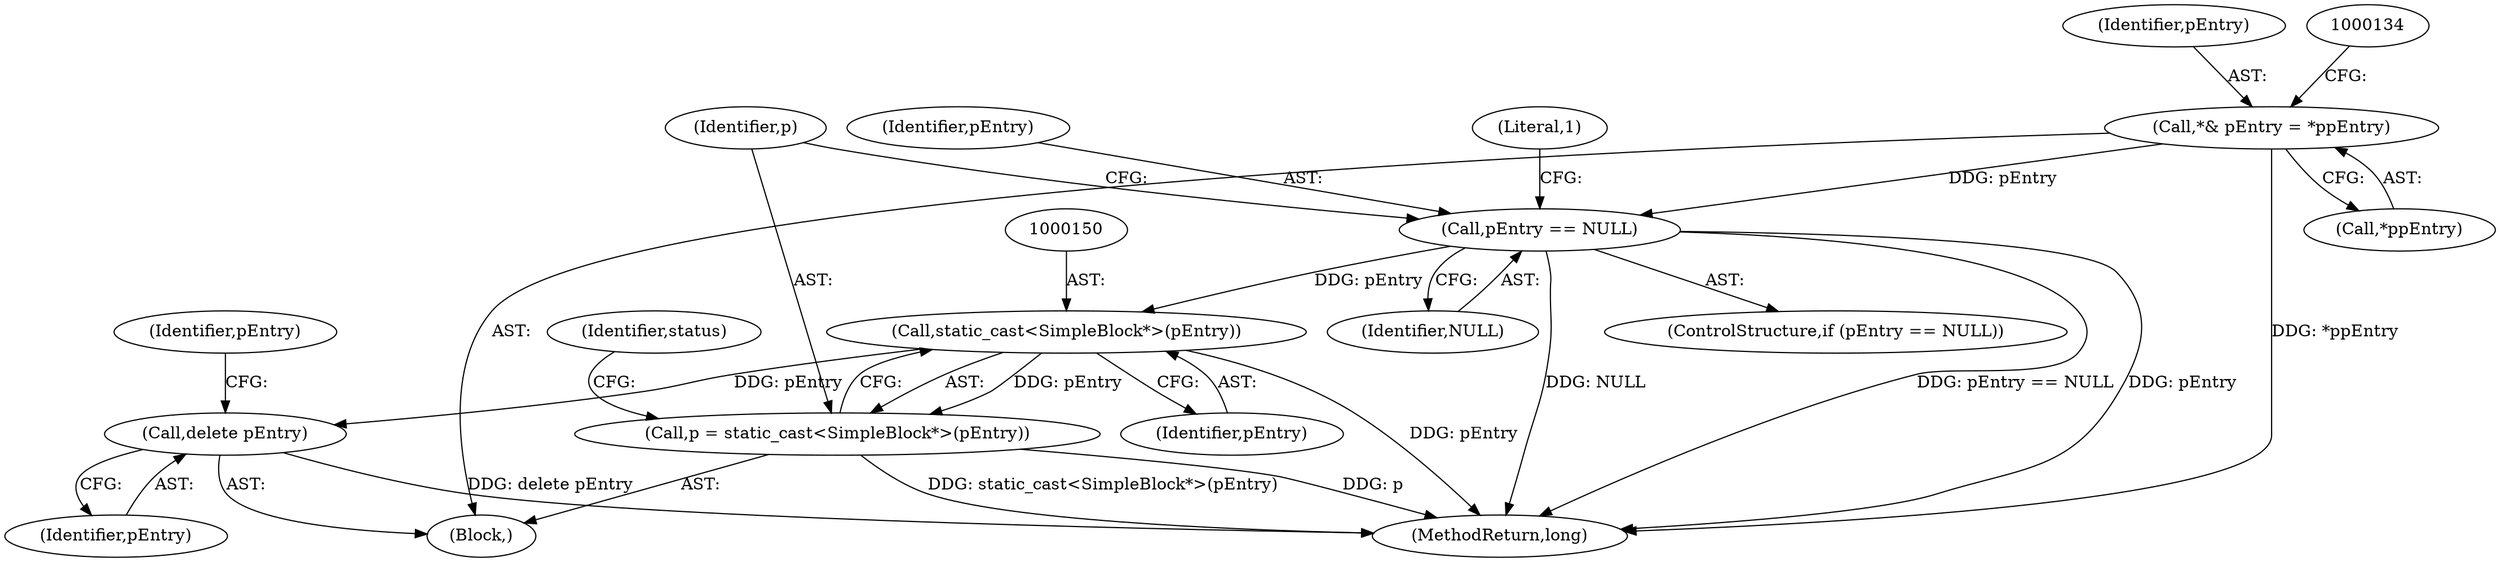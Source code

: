 digraph "1_Android_04839626ed859623901ebd3a5fd483982186b59d_22@pointer" {
"1000149" [label="(Call,static_cast<SimpleBlock*>(pEntry))"];
"1000141" [label="(Call,pEntry == NULL)"];
"1000129" [label="(Call,*& pEntry = *ppEntry)"];
"1000147" [label="(Call,p = static_cast<SimpleBlock*>(pEntry))"];
"1000165" [label="(Call,delete pEntry)"];
"1000146" [label="(Literal,1)"];
"1000154" [label="(Identifier,status)"];
"1000129" [label="(Call,*& pEntry = *ppEntry)"];
"1000166" [label="(Identifier,pEntry)"];
"1000104" [label="(Block,)"];
"1000131" [label="(Call,*ppEntry)"];
"1000141" [label="(Call,pEntry == NULL)"];
"1000140" [label="(ControlStructure,if (pEntry == NULL))"];
"1000165" [label="(Call,delete pEntry)"];
"1000130" [label="(Identifier,pEntry)"];
"1000168" [label="(Identifier,pEntry)"];
"1000172" [label="(MethodReturn,long)"];
"1000142" [label="(Identifier,pEntry)"];
"1000151" [label="(Identifier,pEntry)"];
"1000148" [label="(Identifier,p)"];
"1000149" [label="(Call,static_cast<SimpleBlock*>(pEntry))"];
"1000147" [label="(Call,p = static_cast<SimpleBlock*>(pEntry))"];
"1000143" [label="(Identifier,NULL)"];
"1000149" -> "1000147"  [label="AST: "];
"1000149" -> "1000151"  [label="CFG: "];
"1000150" -> "1000149"  [label="AST: "];
"1000151" -> "1000149"  [label="AST: "];
"1000147" -> "1000149"  [label="CFG: "];
"1000149" -> "1000172"  [label="DDG: pEntry"];
"1000149" -> "1000147"  [label="DDG: pEntry"];
"1000141" -> "1000149"  [label="DDG: pEntry"];
"1000149" -> "1000165"  [label="DDG: pEntry"];
"1000141" -> "1000140"  [label="AST: "];
"1000141" -> "1000143"  [label="CFG: "];
"1000142" -> "1000141"  [label="AST: "];
"1000143" -> "1000141"  [label="AST: "];
"1000146" -> "1000141"  [label="CFG: "];
"1000148" -> "1000141"  [label="CFG: "];
"1000141" -> "1000172"  [label="DDG: pEntry"];
"1000141" -> "1000172"  [label="DDG: pEntry == NULL"];
"1000141" -> "1000172"  [label="DDG: NULL"];
"1000129" -> "1000141"  [label="DDG: pEntry"];
"1000129" -> "1000104"  [label="AST: "];
"1000129" -> "1000131"  [label="CFG: "];
"1000130" -> "1000129"  [label="AST: "];
"1000131" -> "1000129"  [label="AST: "];
"1000134" -> "1000129"  [label="CFG: "];
"1000129" -> "1000172"  [label="DDG: *ppEntry"];
"1000147" -> "1000104"  [label="AST: "];
"1000148" -> "1000147"  [label="AST: "];
"1000154" -> "1000147"  [label="CFG: "];
"1000147" -> "1000172"  [label="DDG: static_cast<SimpleBlock*>(pEntry)"];
"1000147" -> "1000172"  [label="DDG: p"];
"1000165" -> "1000104"  [label="AST: "];
"1000165" -> "1000166"  [label="CFG: "];
"1000166" -> "1000165"  [label="AST: "];
"1000168" -> "1000165"  [label="CFG: "];
"1000165" -> "1000172"  [label="DDG: delete pEntry"];
}
